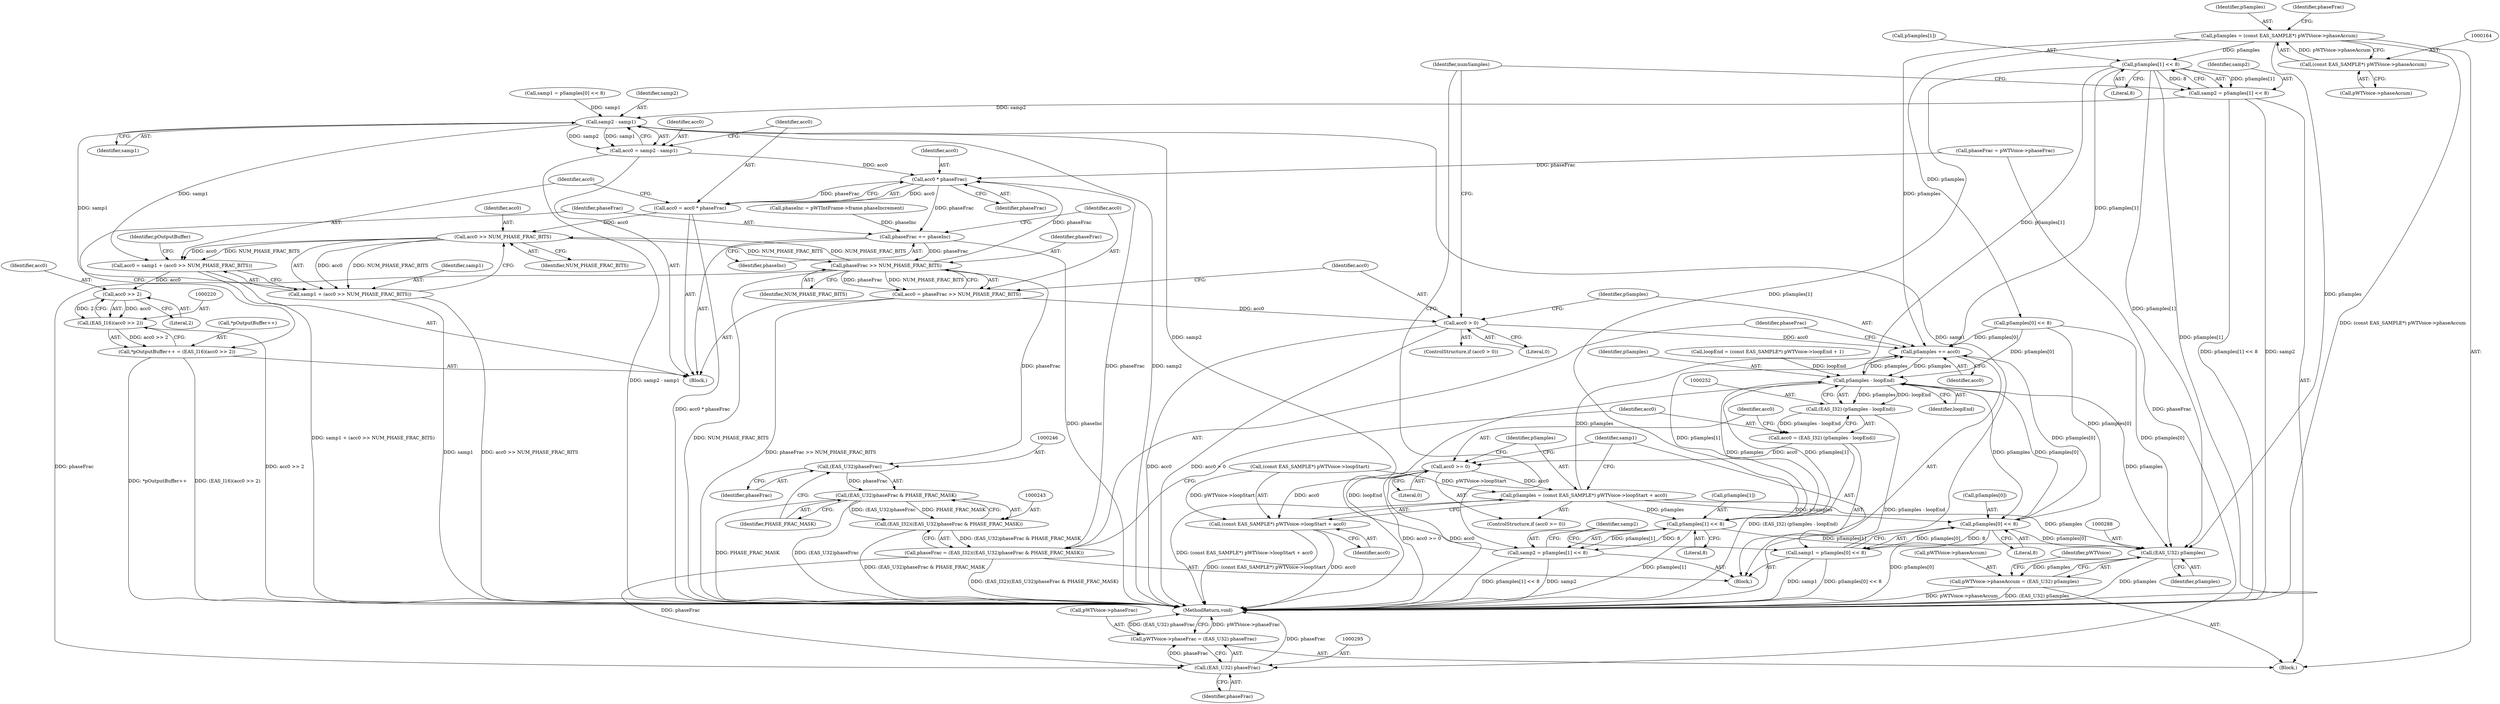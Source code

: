 digraph "0_Android_24d7c408c52143bce7b49de82f3913fd8d1219cf@array" {
"1000189" [label="(Call,pSamples[1] << 8)"];
"1000161" [label="(Call,pSamples = (const EAS_SAMPLE*) pWTVoice->phaseAccum)"];
"1000163" [label="(Call,(const EAS_SAMPLE*) pWTVoice->phaseAccum)"];
"1000187" [label="(Call,samp2 = pSamples[1] << 8)"];
"1000200" [label="(Call,samp2 - samp1)"];
"1000198" [label="(Call,acc0 = samp2 - samp1)"];
"1000205" [label="(Call,acc0 * phaseFrac)"];
"1000203" [label="(Call,acc0 = acc0 * phaseFrac)"];
"1000212" [label="(Call,acc0 >> NUM_PHASE_FRAC_BITS)"];
"1000208" [label="(Call,acc0 = samp1 + (acc0 >> NUM_PHASE_FRAC_BITS))"];
"1000221" [label="(Call,acc0 >> 2)"];
"1000219" [label="(Call,(EAS_I16)(acc0 >> 2))"];
"1000215" [label="(Call,*pOutputBuffer++ = (EAS_I16)(acc0 >> 2))"];
"1000210" [label="(Call,samp1 + (acc0 >> NUM_PHASE_FRAC_BITS))"];
"1000229" [label="(Call,phaseFrac >> NUM_PHASE_FRAC_BITS)"];
"1000227" [label="(Call,acc0 = phaseFrac >> NUM_PHASE_FRAC_BITS)"];
"1000233" [label="(Call,acc0 > 0)"];
"1000237" [label="(Call,pSamples += acc0)"];
"1000253" [label="(Call,pSamples - loopEnd)"];
"1000251" [label="(Call,(EAS_I32) (pSamples - loopEnd))"];
"1000249" [label="(Call,acc0 = (EAS_I32) (pSamples - loopEnd))"];
"1000257" [label="(Call,acc0 >= 0)"];
"1000260" [label="(Call,pSamples = (const EAS_SAMPLE*) pWTVoice->loopStart + acc0)"];
"1000271" [label="(Call,pSamples[0] << 8)"];
"1000269" [label="(Call,samp1 = pSamples[0] << 8)"];
"1000287" [label="(Call,(EAS_U32) pSamples)"];
"1000283" [label="(Call,pWTVoice->phaseAccum = (EAS_U32) pSamples)"];
"1000278" [label="(Call,pSamples[1] << 8)"];
"1000276" [label="(Call,samp2 = pSamples[1] << 8)"];
"1000262" [label="(Call,(const EAS_SAMPLE*) pWTVoice->loopStart + acc0)"];
"1000245" [label="(Call,(EAS_U32)phaseFrac)"];
"1000244" [label="(Call,(EAS_U32)phaseFrac & PHASE_FRAC_MASK)"];
"1000242" [label="(Call,(EAS_I32)((EAS_U32)phaseFrac & PHASE_FRAC_MASK))"];
"1000240" [label="(Call,phaseFrac = (EAS_I32)((EAS_U32)phaseFrac & PHASE_FRAC_MASK))"];
"1000294" [label="(Call,(EAS_U32) phaseFrac)"];
"1000290" [label="(Call,pWTVoice->phaseFrac = (EAS_U32) phaseFrac)"];
"1000224" [label="(Call,phaseFrac += phaseInc)"];
"1000224" [label="(Call,phaseFrac += phaseInc)"];
"1000204" [label="(Identifier,acc0)"];
"1000227" [label="(Call,acc0 = phaseFrac >> NUM_PHASE_FRAC_BITS)"];
"1000283" [label="(Call,pWTVoice->phaseAccum = (EAS_U32) pSamples)"];
"1000241" [label="(Identifier,phaseFrac)"];
"1000226" [label="(Identifier,phaseInc)"];
"1000275" [label="(Literal,8)"];
"1000279" [label="(Call,pSamples[1])"];
"1000277" [label="(Identifier,samp2)"];
"1000203" [label="(Call,acc0 = acc0 * phaseFrac)"];
"1000257" [label="(Call,acc0 >= 0)"];
"1000187" [label="(Call,samp2 = pSamples[1] << 8)"];
"1000250" [label="(Identifier,acc0)"];
"1000272" [label="(Call,pSamples[0])"];
"1000201" [label="(Identifier,samp2)"];
"1000213" [label="(Identifier,acc0)"];
"1000233" [label="(Call,acc0 > 0)"];
"1000260" [label="(Call,pSamples = (const EAS_SAMPLE*) pWTVoice->loopStart + acc0)"];
"1000180" [label="(Call,samp1 = pSamples[0] << 8)"];
"1000297" [label="(MethodReturn,void)"];
"1000268" [label="(Identifier,acc0)"];
"1000225" [label="(Identifier,phaseFrac)"];
"1000188" [label="(Identifier,samp2)"];
"1000222" [label="(Identifier,acc0)"];
"1000270" [label="(Identifier,samp1)"];
"1000199" [label="(Identifier,acc0)"];
"1000165" [label="(Call,pWTVoice->phaseAccum)"];
"1000209" [label="(Identifier,acc0)"];
"1000173" [label="(Call,phaseInc = pWTIntFrame->frame.phaseIncrement)"];
"1000258" [label="(Identifier,acc0)"];
"1000168" [label="(Call,phaseFrac = pWTVoice->phaseFrac)"];
"1000152" [label="(Call,loopEnd = (const EAS_SAMPLE*) pWTVoice->loopEnd + 1)"];
"1000253" [label="(Call,pSamples - loopEnd)"];
"1000212" [label="(Call,acc0 >> NUM_PHASE_FRAC_BITS)"];
"1000230" [label="(Identifier,phaseFrac)"];
"1000198" [label="(Call,acc0 = samp2 - samp1)"];
"1000261" [label="(Identifier,pSamples)"];
"1000162" [label="(Identifier,pSamples)"];
"1000229" [label="(Call,phaseFrac >> NUM_PHASE_FRAC_BITS)"];
"1000259" [label="(Literal,0)"];
"1000189" [label="(Call,pSamples[1] << 8)"];
"1000235" [label="(Literal,0)"];
"1000245" [label="(Call,(EAS_U32)phaseFrac)"];
"1000284" [label="(Call,pWTVoice->phaseAccum)"];
"1000242" [label="(Call,(EAS_I32)((EAS_U32)phaseFrac & PHASE_FRAC_MASK))"];
"1000282" [label="(Literal,8)"];
"1000228" [label="(Identifier,acc0)"];
"1000287" [label="(Call,(EAS_U32) pSamples)"];
"1000232" [label="(ControlStructure,if (acc0 > 0))"];
"1000216" [label="(Call,*pOutputBuffer++)"];
"1000169" [label="(Identifier,phaseFrac)"];
"1000263" [label="(Call,(const EAS_SAMPLE*) pWTVoice->loopStart)"];
"1000190" [label="(Call,pSamples[1])"];
"1000161" [label="(Call,pSamples = (const EAS_SAMPLE*) pWTVoice->phaseAccum)"];
"1000254" [label="(Identifier,pSamples)"];
"1000291" [label="(Call,pWTVoice->phaseFrac)"];
"1000200" [label="(Call,samp2 - samp1)"];
"1000292" [label="(Identifier,pWTVoice)"];
"1000269" [label="(Call,samp1 = pSamples[0] << 8)"];
"1000240" [label="(Call,phaseFrac = (EAS_I32)((EAS_U32)phaseFrac & PHASE_FRAC_MASK))"];
"1000211" [label="(Identifier,samp1)"];
"1000234" [label="(Identifier,acc0)"];
"1000197" [label="(Block,)"];
"1000248" [label="(Identifier,PHASE_FRAC_MASK)"];
"1000244" [label="(Call,(EAS_U32)phaseFrac & PHASE_FRAC_MASK)"];
"1000121" [label="(Block,)"];
"1000290" [label="(Call,pWTVoice->phaseFrac = (EAS_U32) phaseFrac)"];
"1000196" [label="(Identifier,numSamples)"];
"1000271" [label="(Call,pSamples[0] << 8)"];
"1000163" [label="(Call,(const EAS_SAMPLE*) pWTVoice->phaseAccum)"];
"1000238" [label="(Identifier,pSamples)"];
"1000223" [label="(Literal,2)"];
"1000193" [label="(Literal,8)"];
"1000207" [label="(Identifier,phaseFrac)"];
"1000276" [label="(Call,samp2 = pSamples[1] << 8)"];
"1000262" [label="(Call,(const EAS_SAMPLE*) pWTVoice->loopStart + acc0)"];
"1000255" [label="(Identifier,loopEnd)"];
"1000294" [label="(Call,(EAS_U32) phaseFrac)"];
"1000289" [label="(Identifier,pSamples)"];
"1000239" [label="(Identifier,acc0)"];
"1000218" [label="(Identifier,pOutputBuffer)"];
"1000210" [label="(Call,samp1 + (acc0 >> NUM_PHASE_FRAC_BITS))"];
"1000296" [label="(Identifier,phaseFrac)"];
"1000247" [label="(Identifier,phaseFrac)"];
"1000182" [label="(Call,pSamples[0] << 8)"];
"1000251" [label="(Call,(EAS_I32) (pSamples - loopEnd))"];
"1000256" [label="(ControlStructure,if (acc0 >= 0))"];
"1000219" [label="(Call,(EAS_I16)(acc0 >> 2))"];
"1000214" [label="(Identifier,NUM_PHASE_FRAC_BITS)"];
"1000205" [label="(Call,acc0 * phaseFrac)"];
"1000236" [label="(Block,)"];
"1000249" [label="(Call,acc0 = (EAS_I32) (pSamples - loopEnd))"];
"1000221" [label="(Call,acc0 >> 2)"];
"1000231" [label="(Identifier,NUM_PHASE_FRAC_BITS)"];
"1000215" [label="(Call,*pOutputBuffer++ = (EAS_I16)(acc0 >> 2))"];
"1000237" [label="(Call,pSamples += acc0)"];
"1000206" [label="(Identifier,acc0)"];
"1000208" [label="(Call,acc0 = samp1 + (acc0 >> NUM_PHASE_FRAC_BITS))"];
"1000278" [label="(Call,pSamples[1] << 8)"];
"1000202" [label="(Identifier,samp1)"];
"1000189" -> "1000187"  [label="AST: "];
"1000189" -> "1000193"  [label="CFG: "];
"1000190" -> "1000189"  [label="AST: "];
"1000193" -> "1000189"  [label="AST: "];
"1000187" -> "1000189"  [label="CFG: "];
"1000189" -> "1000297"  [label="DDG: pSamples[1]"];
"1000189" -> "1000187"  [label="DDG: pSamples[1]"];
"1000189" -> "1000187"  [label="DDG: 8"];
"1000161" -> "1000189"  [label="DDG: pSamples"];
"1000189" -> "1000237"  [label="DDG: pSamples[1]"];
"1000189" -> "1000253"  [label="DDG: pSamples[1]"];
"1000189" -> "1000278"  [label="DDG: pSamples[1]"];
"1000189" -> "1000287"  [label="DDG: pSamples[1]"];
"1000161" -> "1000121"  [label="AST: "];
"1000161" -> "1000163"  [label="CFG: "];
"1000162" -> "1000161"  [label="AST: "];
"1000163" -> "1000161"  [label="AST: "];
"1000169" -> "1000161"  [label="CFG: "];
"1000161" -> "1000297"  [label="DDG: (const EAS_SAMPLE*) pWTVoice->phaseAccum"];
"1000163" -> "1000161"  [label="DDG: pWTVoice->phaseAccum"];
"1000161" -> "1000182"  [label="DDG: pSamples"];
"1000161" -> "1000237"  [label="DDG: pSamples"];
"1000161" -> "1000287"  [label="DDG: pSamples"];
"1000163" -> "1000165"  [label="CFG: "];
"1000164" -> "1000163"  [label="AST: "];
"1000165" -> "1000163"  [label="AST: "];
"1000187" -> "1000121"  [label="AST: "];
"1000188" -> "1000187"  [label="AST: "];
"1000196" -> "1000187"  [label="CFG: "];
"1000187" -> "1000297"  [label="DDG: samp2"];
"1000187" -> "1000297"  [label="DDG: pSamples[1] << 8"];
"1000187" -> "1000200"  [label="DDG: samp2"];
"1000200" -> "1000198"  [label="AST: "];
"1000200" -> "1000202"  [label="CFG: "];
"1000201" -> "1000200"  [label="AST: "];
"1000202" -> "1000200"  [label="AST: "];
"1000198" -> "1000200"  [label="CFG: "];
"1000200" -> "1000297"  [label="DDG: samp2"];
"1000200" -> "1000198"  [label="DDG: samp2"];
"1000200" -> "1000198"  [label="DDG: samp1"];
"1000276" -> "1000200"  [label="DDG: samp2"];
"1000180" -> "1000200"  [label="DDG: samp1"];
"1000269" -> "1000200"  [label="DDG: samp1"];
"1000200" -> "1000208"  [label="DDG: samp1"];
"1000200" -> "1000210"  [label="DDG: samp1"];
"1000198" -> "1000197"  [label="AST: "];
"1000199" -> "1000198"  [label="AST: "];
"1000204" -> "1000198"  [label="CFG: "];
"1000198" -> "1000297"  [label="DDG: samp2 - samp1"];
"1000198" -> "1000205"  [label="DDG: acc0"];
"1000205" -> "1000203"  [label="AST: "];
"1000205" -> "1000207"  [label="CFG: "];
"1000206" -> "1000205"  [label="AST: "];
"1000207" -> "1000205"  [label="AST: "];
"1000203" -> "1000205"  [label="CFG: "];
"1000205" -> "1000203"  [label="DDG: acc0"];
"1000205" -> "1000203"  [label="DDG: phaseFrac"];
"1000168" -> "1000205"  [label="DDG: phaseFrac"];
"1000229" -> "1000205"  [label="DDG: phaseFrac"];
"1000240" -> "1000205"  [label="DDG: phaseFrac"];
"1000205" -> "1000224"  [label="DDG: phaseFrac"];
"1000203" -> "1000197"  [label="AST: "];
"1000204" -> "1000203"  [label="AST: "];
"1000209" -> "1000203"  [label="CFG: "];
"1000203" -> "1000297"  [label="DDG: acc0 * phaseFrac"];
"1000203" -> "1000212"  [label="DDG: acc0"];
"1000212" -> "1000210"  [label="AST: "];
"1000212" -> "1000214"  [label="CFG: "];
"1000213" -> "1000212"  [label="AST: "];
"1000214" -> "1000212"  [label="AST: "];
"1000210" -> "1000212"  [label="CFG: "];
"1000212" -> "1000208"  [label="DDG: acc0"];
"1000212" -> "1000208"  [label="DDG: NUM_PHASE_FRAC_BITS"];
"1000212" -> "1000210"  [label="DDG: acc0"];
"1000212" -> "1000210"  [label="DDG: NUM_PHASE_FRAC_BITS"];
"1000229" -> "1000212"  [label="DDG: NUM_PHASE_FRAC_BITS"];
"1000212" -> "1000229"  [label="DDG: NUM_PHASE_FRAC_BITS"];
"1000208" -> "1000197"  [label="AST: "];
"1000208" -> "1000210"  [label="CFG: "];
"1000209" -> "1000208"  [label="AST: "];
"1000210" -> "1000208"  [label="AST: "];
"1000218" -> "1000208"  [label="CFG: "];
"1000208" -> "1000297"  [label="DDG: samp1 + (acc0 >> NUM_PHASE_FRAC_BITS)"];
"1000208" -> "1000221"  [label="DDG: acc0"];
"1000221" -> "1000219"  [label="AST: "];
"1000221" -> "1000223"  [label="CFG: "];
"1000222" -> "1000221"  [label="AST: "];
"1000223" -> "1000221"  [label="AST: "];
"1000219" -> "1000221"  [label="CFG: "];
"1000221" -> "1000219"  [label="DDG: acc0"];
"1000221" -> "1000219"  [label="DDG: 2"];
"1000219" -> "1000215"  [label="AST: "];
"1000220" -> "1000219"  [label="AST: "];
"1000215" -> "1000219"  [label="CFG: "];
"1000219" -> "1000297"  [label="DDG: acc0 >> 2"];
"1000219" -> "1000215"  [label="DDG: acc0 >> 2"];
"1000215" -> "1000197"  [label="AST: "];
"1000216" -> "1000215"  [label="AST: "];
"1000225" -> "1000215"  [label="CFG: "];
"1000215" -> "1000297"  [label="DDG: *pOutputBuffer++"];
"1000215" -> "1000297"  [label="DDG: (EAS_I16)(acc0 >> 2)"];
"1000211" -> "1000210"  [label="AST: "];
"1000210" -> "1000297"  [label="DDG: acc0 >> NUM_PHASE_FRAC_BITS"];
"1000210" -> "1000297"  [label="DDG: samp1"];
"1000229" -> "1000227"  [label="AST: "];
"1000229" -> "1000231"  [label="CFG: "];
"1000230" -> "1000229"  [label="AST: "];
"1000231" -> "1000229"  [label="AST: "];
"1000227" -> "1000229"  [label="CFG: "];
"1000229" -> "1000297"  [label="DDG: NUM_PHASE_FRAC_BITS"];
"1000229" -> "1000227"  [label="DDG: phaseFrac"];
"1000229" -> "1000227"  [label="DDG: NUM_PHASE_FRAC_BITS"];
"1000224" -> "1000229"  [label="DDG: phaseFrac"];
"1000229" -> "1000245"  [label="DDG: phaseFrac"];
"1000229" -> "1000294"  [label="DDG: phaseFrac"];
"1000227" -> "1000197"  [label="AST: "];
"1000228" -> "1000227"  [label="AST: "];
"1000234" -> "1000227"  [label="CFG: "];
"1000227" -> "1000297"  [label="DDG: phaseFrac >> NUM_PHASE_FRAC_BITS"];
"1000227" -> "1000233"  [label="DDG: acc0"];
"1000233" -> "1000232"  [label="AST: "];
"1000233" -> "1000235"  [label="CFG: "];
"1000234" -> "1000233"  [label="AST: "];
"1000235" -> "1000233"  [label="AST: "];
"1000196" -> "1000233"  [label="CFG: "];
"1000238" -> "1000233"  [label="CFG: "];
"1000233" -> "1000297"  [label="DDG: acc0 > 0"];
"1000233" -> "1000297"  [label="DDG: acc0"];
"1000233" -> "1000237"  [label="DDG: acc0"];
"1000237" -> "1000236"  [label="AST: "];
"1000237" -> "1000239"  [label="CFG: "];
"1000238" -> "1000237"  [label="AST: "];
"1000239" -> "1000237"  [label="AST: "];
"1000241" -> "1000237"  [label="CFG: "];
"1000253" -> "1000237"  [label="DDG: pSamples"];
"1000260" -> "1000237"  [label="DDG: pSamples"];
"1000271" -> "1000237"  [label="DDG: pSamples[0]"];
"1000278" -> "1000237"  [label="DDG: pSamples[1]"];
"1000182" -> "1000237"  [label="DDG: pSamples[0]"];
"1000237" -> "1000253"  [label="DDG: pSamples"];
"1000253" -> "1000251"  [label="AST: "];
"1000253" -> "1000255"  [label="CFG: "];
"1000254" -> "1000253"  [label="AST: "];
"1000255" -> "1000253"  [label="AST: "];
"1000251" -> "1000253"  [label="CFG: "];
"1000253" -> "1000297"  [label="DDG: loopEnd"];
"1000253" -> "1000251"  [label="DDG: pSamples"];
"1000253" -> "1000251"  [label="DDG: loopEnd"];
"1000271" -> "1000253"  [label="DDG: pSamples[0]"];
"1000278" -> "1000253"  [label="DDG: pSamples[1]"];
"1000182" -> "1000253"  [label="DDG: pSamples[0]"];
"1000152" -> "1000253"  [label="DDG: loopEnd"];
"1000253" -> "1000271"  [label="DDG: pSamples"];
"1000253" -> "1000278"  [label="DDG: pSamples"];
"1000253" -> "1000287"  [label="DDG: pSamples"];
"1000251" -> "1000249"  [label="AST: "];
"1000252" -> "1000251"  [label="AST: "];
"1000249" -> "1000251"  [label="CFG: "];
"1000251" -> "1000297"  [label="DDG: pSamples - loopEnd"];
"1000251" -> "1000249"  [label="DDG: pSamples - loopEnd"];
"1000249" -> "1000236"  [label="AST: "];
"1000250" -> "1000249"  [label="AST: "];
"1000258" -> "1000249"  [label="CFG: "];
"1000249" -> "1000297"  [label="DDG: (EAS_I32) (pSamples - loopEnd)"];
"1000249" -> "1000257"  [label="DDG: acc0"];
"1000257" -> "1000256"  [label="AST: "];
"1000257" -> "1000259"  [label="CFG: "];
"1000258" -> "1000257"  [label="AST: "];
"1000259" -> "1000257"  [label="AST: "];
"1000261" -> "1000257"  [label="CFG: "];
"1000270" -> "1000257"  [label="CFG: "];
"1000257" -> "1000297"  [label="DDG: acc0"];
"1000257" -> "1000297"  [label="DDG: acc0 >= 0"];
"1000257" -> "1000260"  [label="DDG: acc0"];
"1000257" -> "1000262"  [label="DDG: acc0"];
"1000260" -> "1000256"  [label="AST: "];
"1000260" -> "1000262"  [label="CFG: "];
"1000261" -> "1000260"  [label="AST: "];
"1000262" -> "1000260"  [label="AST: "];
"1000270" -> "1000260"  [label="CFG: "];
"1000260" -> "1000297"  [label="DDG: (const EAS_SAMPLE*) pWTVoice->loopStart + acc0"];
"1000263" -> "1000260"  [label="DDG: pWTVoice->loopStart"];
"1000260" -> "1000271"  [label="DDG: pSamples"];
"1000260" -> "1000278"  [label="DDG: pSamples"];
"1000260" -> "1000287"  [label="DDG: pSamples"];
"1000271" -> "1000269"  [label="AST: "];
"1000271" -> "1000275"  [label="CFG: "];
"1000272" -> "1000271"  [label="AST: "];
"1000275" -> "1000271"  [label="AST: "];
"1000269" -> "1000271"  [label="CFG: "];
"1000271" -> "1000297"  [label="DDG: pSamples[0]"];
"1000271" -> "1000269"  [label="DDG: pSamples[0]"];
"1000271" -> "1000269"  [label="DDG: 8"];
"1000182" -> "1000271"  [label="DDG: pSamples[0]"];
"1000271" -> "1000287"  [label="DDG: pSamples[0]"];
"1000269" -> "1000236"  [label="AST: "];
"1000270" -> "1000269"  [label="AST: "];
"1000277" -> "1000269"  [label="CFG: "];
"1000269" -> "1000297"  [label="DDG: samp1"];
"1000269" -> "1000297"  [label="DDG: pSamples[0] << 8"];
"1000287" -> "1000283"  [label="AST: "];
"1000287" -> "1000289"  [label="CFG: "];
"1000288" -> "1000287"  [label="AST: "];
"1000289" -> "1000287"  [label="AST: "];
"1000283" -> "1000287"  [label="CFG: "];
"1000287" -> "1000297"  [label="DDG: pSamples"];
"1000287" -> "1000283"  [label="DDG: pSamples"];
"1000278" -> "1000287"  [label="DDG: pSamples[1]"];
"1000182" -> "1000287"  [label="DDG: pSamples[0]"];
"1000283" -> "1000121"  [label="AST: "];
"1000284" -> "1000283"  [label="AST: "];
"1000292" -> "1000283"  [label="CFG: "];
"1000283" -> "1000297"  [label="DDG: pWTVoice->phaseAccum"];
"1000283" -> "1000297"  [label="DDG: (EAS_U32) pSamples"];
"1000278" -> "1000276"  [label="AST: "];
"1000278" -> "1000282"  [label="CFG: "];
"1000279" -> "1000278"  [label="AST: "];
"1000282" -> "1000278"  [label="AST: "];
"1000276" -> "1000278"  [label="CFG: "];
"1000278" -> "1000297"  [label="DDG: pSamples[1]"];
"1000278" -> "1000276"  [label="DDG: pSamples[1]"];
"1000278" -> "1000276"  [label="DDG: 8"];
"1000276" -> "1000236"  [label="AST: "];
"1000277" -> "1000276"  [label="AST: "];
"1000196" -> "1000276"  [label="CFG: "];
"1000276" -> "1000297"  [label="DDG: pSamples[1] << 8"];
"1000276" -> "1000297"  [label="DDG: samp2"];
"1000262" -> "1000268"  [label="CFG: "];
"1000263" -> "1000262"  [label="AST: "];
"1000268" -> "1000262"  [label="AST: "];
"1000262" -> "1000297"  [label="DDG: acc0"];
"1000262" -> "1000297"  [label="DDG: (const EAS_SAMPLE*) pWTVoice->loopStart"];
"1000263" -> "1000262"  [label="DDG: pWTVoice->loopStart"];
"1000245" -> "1000244"  [label="AST: "];
"1000245" -> "1000247"  [label="CFG: "];
"1000246" -> "1000245"  [label="AST: "];
"1000247" -> "1000245"  [label="AST: "];
"1000248" -> "1000245"  [label="CFG: "];
"1000245" -> "1000244"  [label="DDG: phaseFrac"];
"1000244" -> "1000242"  [label="AST: "];
"1000244" -> "1000248"  [label="CFG: "];
"1000248" -> "1000244"  [label="AST: "];
"1000242" -> "1000244"  [label="CFG: "];
"1000244" -> "1000297"  [label="DDG: PHASE_FRAC_MASK"];
"1000244" -> "1000297"  [label="DDG: (EAS_U32)phaseFrac"];
"1000244" -> "1000242"  [label="DDG: (EAS_U32)phaseFrac"];
"1000244" -> "1000242"  [label="DDG: PHASE_FRAC_MASK"];
"1000242" -> "1000240"  [label="AST: "];
"1000243" -> "1000242"  [label="AST: "];
"1000240" -> "1000242"  [label="CFG: "];
"1000242" -> "1000297"  [label="DDG: (EAS_U32)phaseFrac & PHASE_FRAC_MASK"];
"1000242" -> "1000240"  [label="DDG: (EAS_U32)phaseFrac & PHASE_FRAC_MASK"];
"1000240" -> "1000236"  [label="AST: "];
"1000241" -> "1000240"  [label="AST: "];
"1000250" -> "1000240"  [label="CFG: "];
"1000240" -> "1000297"  [label="DDG: (EAS_I32)((EAS_U32)phaseFrac & PHASE_FRAC_MASK)"];
"1000240" -> "1000294"  [label="DDG: phaseFrac"];
"1000294" -> "1000290"  [label="AST: "];
"1000294" -> "1000296"  [label="CFG: "];
"1000295" -> "1000294"  [label="AST: "];
"1000296" -> "1000294"  [label="AST: "];
"1000290" -> "1000294"  [label="CFG: "];
"1000294" -> "1000297"  [label="DDG: phaseFrac"];
"1000294" -> "1000290"  [label="DDG: phaseFrac"];
"1000168" -> "1000294"  [label="DDG: phaseFrac"];
"1000290" -> "1000121"  [label="AST: "];
"1000291" -> "1000290"  [label="AST: "];
"1000297" -> "1000290"  [label="CFG: "];
"1000290" -> "1000297"  [label="DDG: pWTVoice->phaseFrac"];
"1000290" -> "1000297"  [label="DDG: (EAS_U32) phaseFrac"];
"1000224" -> "1000197"  [label="AST: "];
"1000224" -> "1000226"  [label="CFG: "];
"1000225" -> "1000224"  [label="AST: "];
"1000226" -> "1000224"  [label="AST: "];
"1000228" -> "1000224"  [label="CFG: "];
"1000224" -> "1000297"  [label="DDG: phaseInc"];
"1000173" -> "1000224"  [label="DDG: phaseInc"];
}

